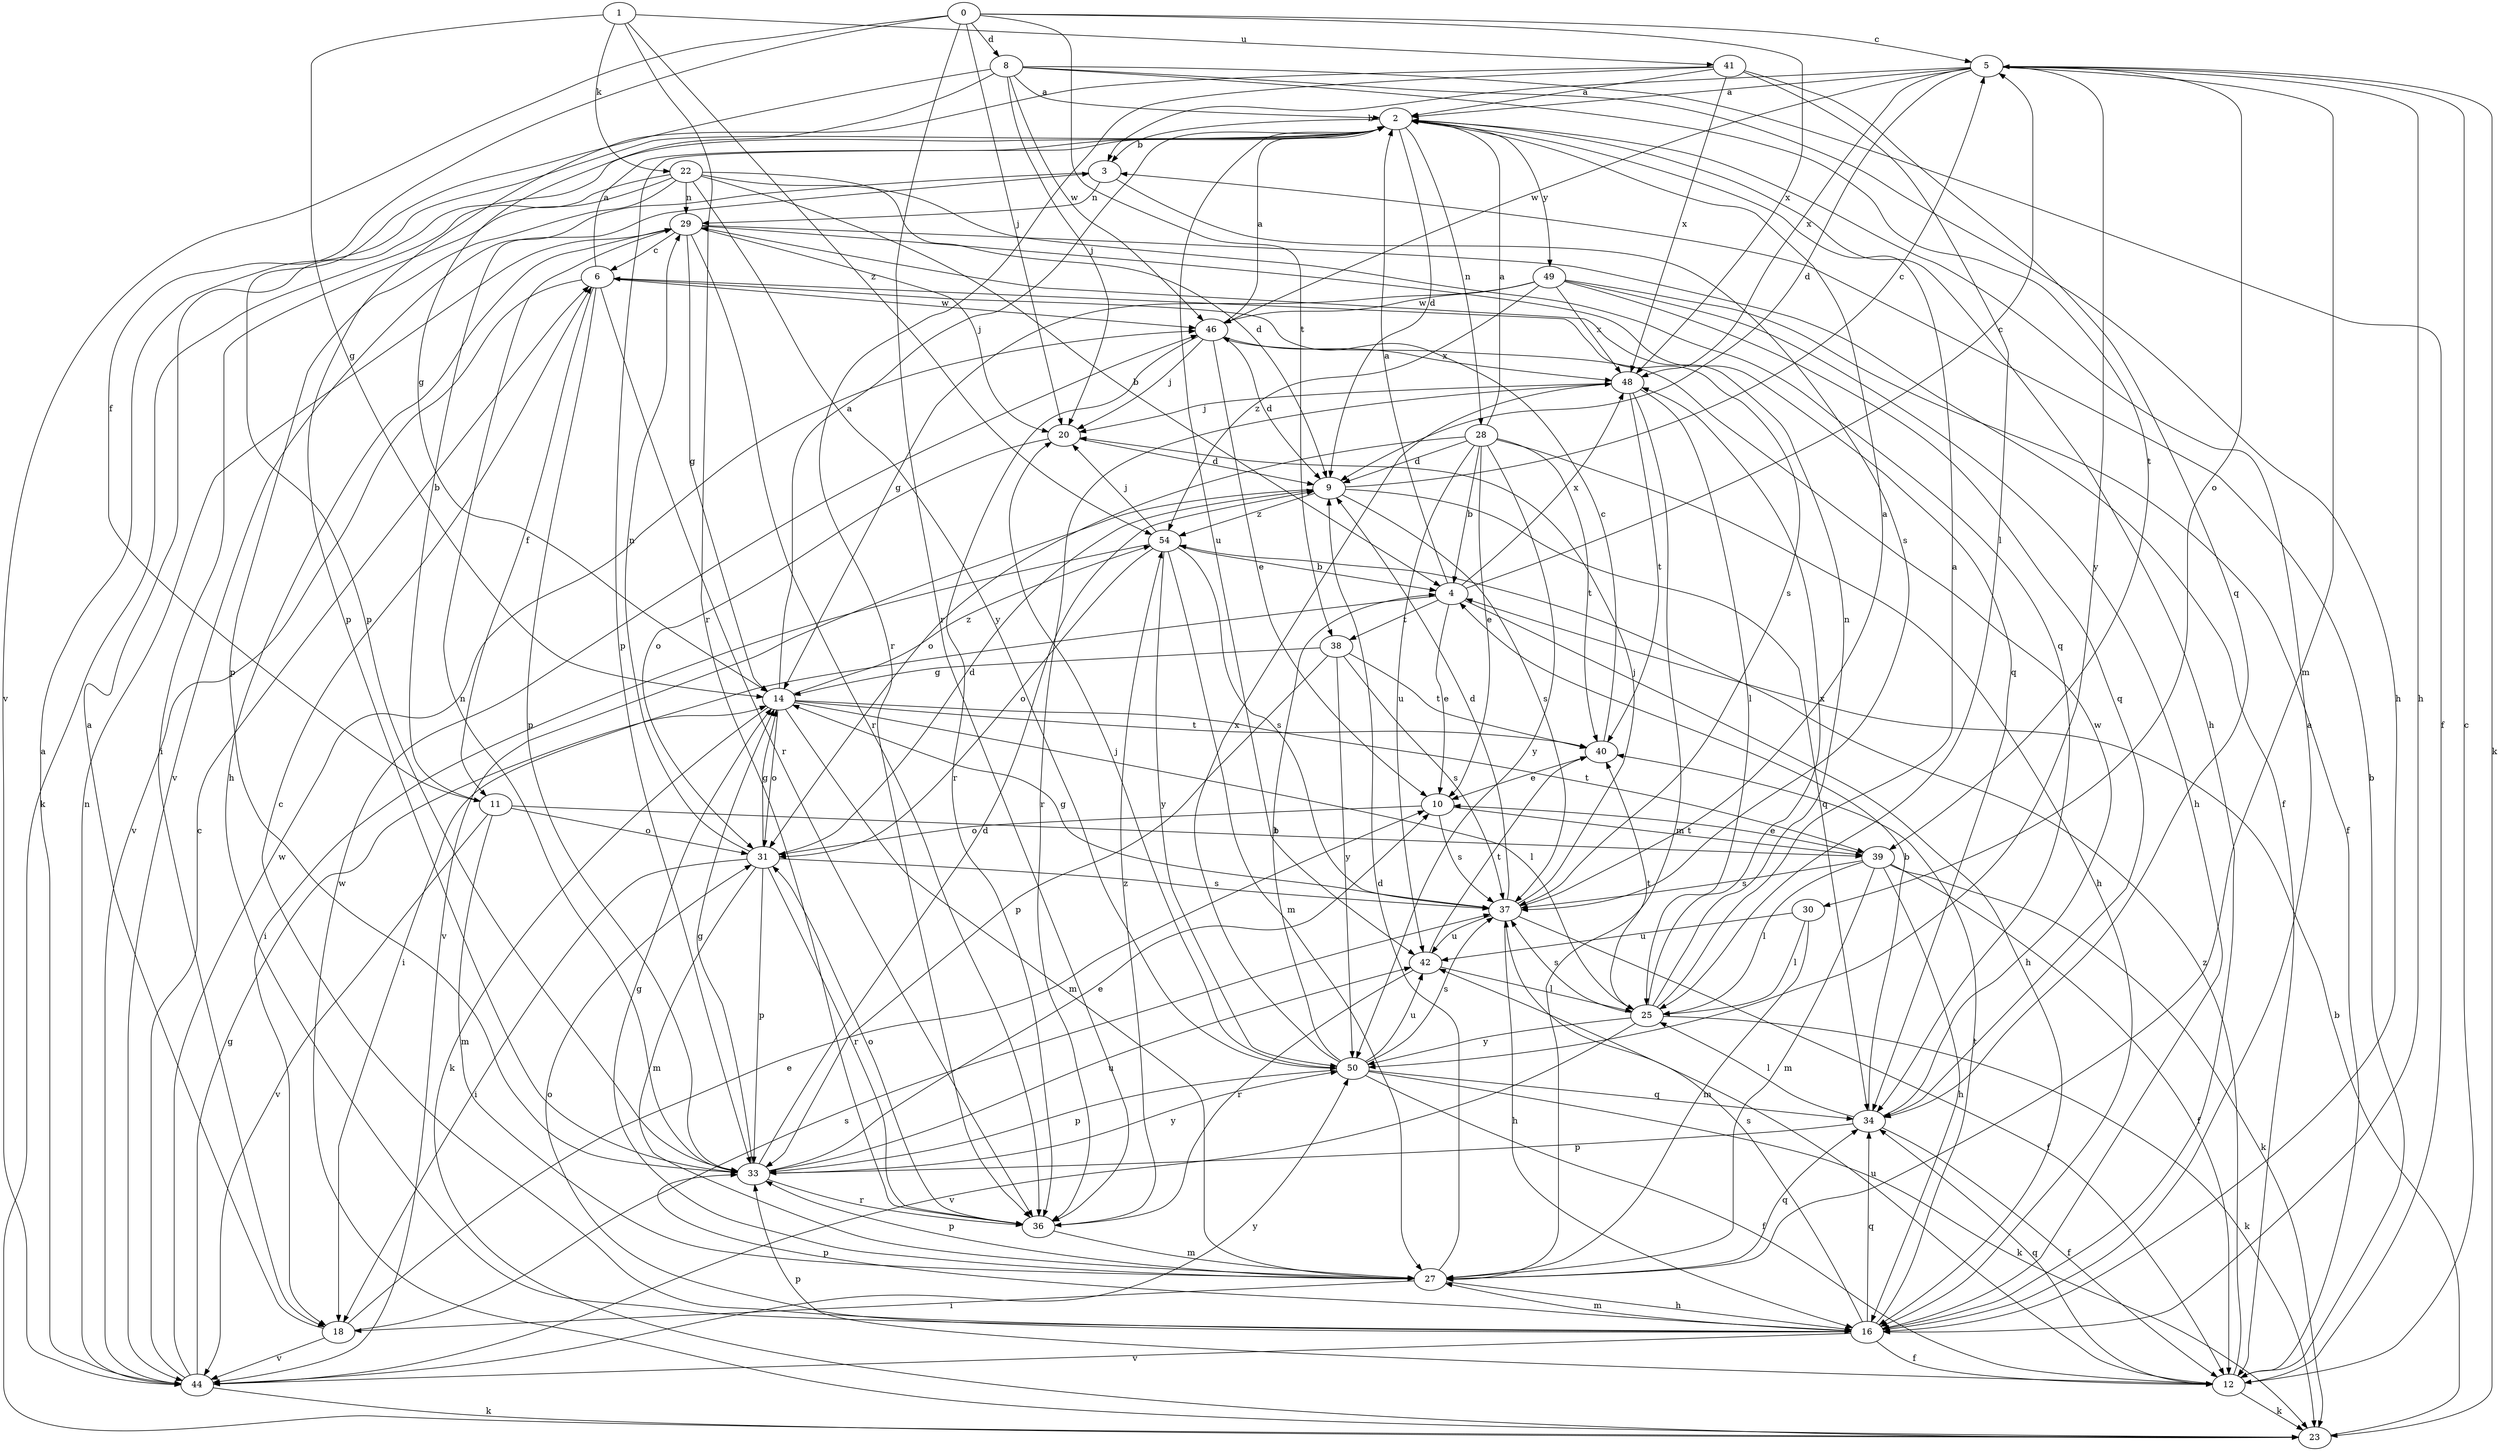 strict digraph  {
0;
1;
2;
3;
4;
5;
6;
8;
9;
10;
11;
12;
14;
16;
18;
20;
22;
23;
25;
27;
28;
29;
30;
31;
33;
34;
36;
37;
38;
39;
40;
41;
42;
44;
46;
48;
49;
50;
54;
0 -> 5  [label=c];
0 -> 8  [label=d];
0 -> 11  [label=f];
0 -> 20  [label=j];
0 -> 36  [label=r];
0 -> 38  [label=t];
0 -> 44  [label=v];
0 -> 48  [label=x];
1 -> 14  [label=g];
1 -> 22  [label=k];
1 -> 36  [label=r];
1 -> 41  [label=u];
1 -> 54  [label=z];
2 -> 3  [label=b];
2 -> 9  [label=d];
2 -> 16  [label=h];
2 -> 28  [label=n];
2 -> 33  [label=p];
2 -> 42  [label=u];
2 -> 49  [label=y];
3 -> 29  [label=n];
3 -> 37  [label=s];
3 -> 44  [label=v];
4 -> 2  [label=a];
4 -> 5  [label=c];
4 -> 10  [label=e];
4 -> 16  [label=h];
4 -> 18  [label=i];
4 -> 38  [label=t];
4 -> 48  [label=x];
5 -> 2  [label=a];
5 -> 3  [label=b];
5 -> 9  [label=d];
5 -> 16  [label=h];
5 -> 23  [label=k];
5 -> 27  [label=m];
5 -> 30  [label=o];
5 -> 46  [label=w];
5 -> 48  [label=x];
5 -> 50  [label=y];
6 -> 2  [label=a];
6 -> 11  [label=f];
6 -> 33  [label=p];
6 -> 36  [label=r];
6 -> 37  [label=s];
6 -> 44  [label=v];
6 -> 46  [label=w];
8 -> 2  [label=a];
8 -> 12  [label=f];
8 -> 14  [label=g];
8 -> 16  [label=h];
8 -> 20  [label=j];
8 -> 33  [label=p];
8 -> 39  [label=t];
8 -> 46  [label=w];
9 -> 5  [label=c];
9 -> 34  [label=q];
9 -> 37  [label=s];
9 -> 44  [label=v];
9 -> 54  [label=z];
10 -> 31  [label=o];
10 -> 37  [label=s];
10 -> 39  [label=t];
11 -> 3  [label=b];
11 -> 27  [label=m];
11 -> 31  [label=o];
11 -> 39  [label=t];
11 -> 44  [label=v];
12 -> 3  [label=b];
12 -> 5  [label=c];
12 -> 23  [label=k];
12 -> 33  [label=p];
12 -> 34  [label=q];
12 -> 42  [label=u];
12 -> 54  [label=z];
14 -> 2  [label=a];
14 -> 23  [label=k];
14 -> 25  [label=l];
14 -> 27  [label=m];
14 -> 31  [label=o];
14 -> 39  [label=t];
14 -> 40  [label=t];
14 -> 54  [label=z];
16 -> 2  [label=a];
16 -> 6  [label=c];
16 -> 12  [label=f];
16 -> 27  [label=m];
16 -> 31  [label=o];
16 -> 33  [label=p];
16 -> 34  [label=q];
16 -> 37  [label=s];
16 -> 40  [label=t];
16 -> 44  [label=v];
18 -> 2  [label=a];
18 -> 10  [label=e];
18 -> 37  [label=s];
18 -> 44  [label=v];
20 -> 9  [label=d];
20 -> 31  [label=o];
22 -> 4  [label=b];
22 -> 9  [label=d];
22 -> 18  [label=i];
22 -> 23  [label=k];
22 -> 29  [label=n];
22 -> 33  [label=p];
22 -> 34  [label=q];
22 -> 50  [label=y];
23 -> 4  [label=b];
23 -> 46  [label=w];
25 -> 2  [label=a];
25 -> 23  [label=k];
25 -> 29  [label=n];
25 -> 37  [label=s];
25 -> 40  [label=t];
25 -> 44  [label=v];
25 -> 48  [label=x];
25 -> 50  [label=y];
27 -> 9  [label=d];
27 -> 14  [label=g];
27 -> 16  [label=h];
27 -> 18  [label=i];
27 -> 33  [label=p];
27 -> 34  [label=q];
28 -> 2  [label=a];
28 -> 4  [label=b];
28 -> 9  [label=d];
28 -> 10  [label=e];
28 -> 16  [label=h];
28 -> 31  [label=o];
28 -> 40  [label=t];
28 -> 42  [label=u];
28 -> 50  [label=y];
29 -> 6  [label=c];
29 -> 12  [label=f];
29 -> 14  [label=g];
29 -> 16  [label=h];
29 -> 20  [label=j];
29 -> 34  [label=q];
29 -> 36  [label=r];
30 -> 25  [label=l];
30 -> 27  [label=m];
30 -> 42  [label=u];
31 -> 9  [label=d];
31 -> 14  [label=g];
31 -> 18  [label=i];
31 -> 27  [label=m];
31 -> 29  [label=n];
31 -> 33  [label=p];
31 -> 36  [label=r];
31 -> 37  [label=s];
33 -> 9  [label=d];
33 -> 10  [label=e];
33 -> 14  [label=g];
33 -> 29  [label=n];
33 -> 36  [label=r];
33 -> 42  [label=u];
33 -> 50  [label=y];
34 -> 4  [label=b];
34 -> 12  [label=f];
34 -> 25  [label=l];
34 -> 33  [label=p];
34 -> 46  [label=w];
36 -> 27  [label=m];
36 -> 31  [label=o];
36 -> 54  [label=z];
37 -> 2  [label=a];
37 -> 9  [label=d];
37 -> 12  [label=f];
37 -> 14  [label=g];
37 -> 16  [label=h];
37 -> 20  [label=j];
37 -> 42  [label=u];
38 -> 14  [label=g];
38 -> 33  [label=p];
38 -> 37  [label=s];
38 -> 40  [label=t];
38 -> 50  [label=y];
39 -> 10  [label=e];
39 -> 12  [label=f];
39 -> 16  [label=h];
39 -> 23  [label=k];
39 -> 25  [label=l];
39 -> 27  [label=m];
39 -> 37  [label=s];
40 -> 6  [label=c];
40 -> 10  [label=e];
41 -> 2  [label=a];
41 -> 25  [label=l];
41 -> 33  [label=p];
41 -> 34  [label=q];
41 -> 36  [label=r];
41 -> 48  [label=x];
42 -> 25  [label=l];
42 -> 36  [label=r];
42 -> 40  [label=t];
44 -> 2  [label=a];
44 -> 6  [label=c];
44 -> 14  [label=g];
44 -> 23  [label=k];
44 -> 29  [label=n];
44 -> 46  [label=w];
44 -> 50  [label=y];
46 -> 2  [label=a];
46 -> 9  [label=d];
46 -> 10  [label=e];
46 -> 20  [label=j];
46 -> 36  [label=r];
46 -> 48  [label=x];
48 -> 20  [label=j];
48 -> 25  [label=l];
48 -> 27  [label=m];
48 -> 36  [label=r];
48 -> 40  [label=t];
49 -> 12  [label=f];
49 -> 14  [label=g];
49 -> 16  [label=h];
49 -> 34  [label=q];
49 -> 46  [label=w];
49 -> 48  [label=x];
49 -> 54  [label=z];
50 -> 4  [label=b];
50 -> 12  [label=f];
50 -> 20  [label=j];
50 -> 23  [label=k];
50 -> 33  [label=p];
50 -> 34  [label=q];
50 -> 37  [label=s];
50 -> 42  [label=u];
50 -> 48  [label=x];
54 -> 4  [label=b];
54 -> 18  [label=i];
54 -> 20  [label=j];
54 -> 27  [label=m];
54 -> 31  [label=o];
54 -> 37  [label=s];
54 -> 50  [label=y];
}
